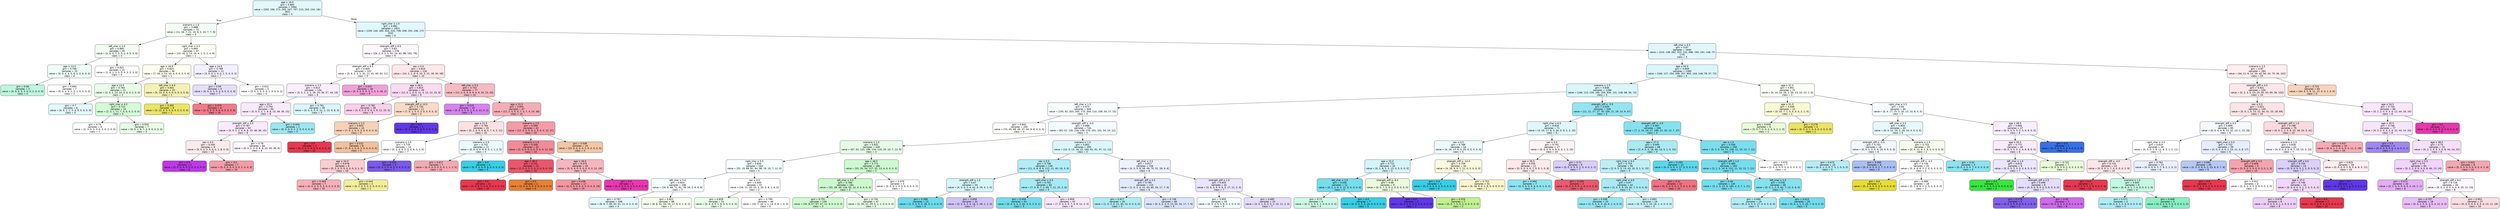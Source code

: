 digraph Tree {
node [shape=box, style="filled, rounded", color="black", fontname="helvetica"] ;
edge [fontname="helvetica"] ;
0 [label=<age &le; 19.5<br/>gini = 0.883<br/>samples = 1994<br/>value = [250, 156, 272, 345, 247, 757, 210, 263, 243, 182<br/>262]<br/>class = 5>, fillcolor="#e2f8fb"] ;
1 [label=<scenario &le; 1.5<br/>gini = 0.888<br/>samples = 72<br/>value = [11, 16, 7, 21, 15, 9, 2, 10, 7, 7, 9]<br/>class = 3>, fillcolor="#f5fef5"] ;
0 -> 1 [labeldistance=2.5, labelangle=45, headlabel="True"] ;
119 [label=<left_char &le; 2.5<br/>gini = 0.865<br/>samples = 25<br/>value = [1, 0, 5, 7, 5, 5, 1, 5, 5, 3, 0]<br/>class = 3>, fillcolor="#f3fdf3"] ;
1 -> 119 ;
129 [label=<age &le; 13.5<br/>gini = 0.758<br/>samples = 10<br/>value = [0, 0, 4, 4, 5, 0, 1, 2, 0, 0, 0]<br/>class = 4>, fillcolor="#eefdf7"] ;
119 -> 129 ;
167 [label=<gini = 0.48<br/>samples = 3<br/>value = [0, 0, 0, 0, 3, 0, 0, 2, 0, 0, 0]<br/>class = 4>, fillcolor="#bdf6de"] ;
129 -> 167 ;
168 [label=<gini = 0.694<br/>samples = 7<br/>value = [0, 0, 4, 4, 2, 0, 1, 0, 0, 0, 0]<br/>class = 2>, fillcolor="#ffffff"] ;
129 -> 168 ;
130 [label=<gini = 0.821<br/>samples = 15<br/>value = [1, 0, 1, 3, 0, 5, 0, 3, 5, 3, 0]<br/>class = 5>, fillcolor="#ffffff"] ;
119 -> 130 ;
120 [label=<right_char &le; 5.5<br/>gini = 0.865<br/>samples = 47<br/>value = [10, 16, 2, 14, 10, 4, 1, 5, 2, 4, 9]<br/>class = 1>, fillcolor="#fefef9"] ;
1 -> 120 ;
121 [label=<age &le; 18.5<br/>gini = 0.824<br/>samples = 36<br/>value = [7, 16, 2, 13, 10, 4, 0, 0, 2, 0, 6]<br/>class = 1>, fillcolor="#fdfdf2"] ;
120 -> 121 ;
123 [label=<age &le; 13.5<br/>gini = 0.764<br/>samples = 21<br/>value = [2, 3, 2, 13, 10, 4, 0, 0, 2, 0, 0]<br/>class = 3>, fillcolor="#e8fce9"] ;
121 -> 123 ;
185 [label=<gini = 0.7<br/>samples = 6<br/>value = [0, 0, 1, 2, 3, 4, 0, 0, 0, 0, 0]<br/>class = 5>, fillcolor="#e3f8fb"] ;
123 -> 185 ;
186 [label=<right_char &le; 4.0<br/>gini = 0.722<br/>samples = 15<br/>value = [2, 3, 1, 11, 7, 0, 0, 0, 2, 0, 0]<br/>class = 3>, fillcolor="#d5fad7"] ;
123 -> 186 ;
187 [label=<gini = 0.74<br/>samples = 8<br/>value = [2, 3, 0, 3, 0, 0, 0, 0, 2, 0, 0]<br/>class = 1>, fillcolor="#ffffff"] ;
186 -> 187 ;
188 [label=<gini = 0.555<br/>samples = 7<br/>value = [0, 0, 1, 8, 7, 0, 0, 0, 0, 0, 0]<br/>class = 3>, fillcolor="#e9fcea"] ;
186 -> 188 ;
124 [label=<left_char &le; 6.5<br/>gini = 0.601<br/>samples = 15<br/>value = [5, 13, 0, 0, 0, 0, 0, 0, 0, 0, 6]<br/>class = 1>, fillcolor="#f5f1b2"] ;
121 -> 124 ;
125 [label=<gini = 0.305<br/>samples = 9<br/>value = [3, 13, 0, 0, 0, 0, 0, 0, 0, 0, 0]<br/>class = 1>, fillcolor="#ebe467"] ;
124 -> 125 ;
126 [label=<gini = 0.375<br/>samples = 6<br/>value = [2, 0, 0, 0, 0, 0, 0, 0, 0, 0, 6]<br/>class = 10>, fillcolor="#ee7b8a"] ;
124 -> 126 ;
122 [label=<age &le; 14.5<br/>gini = 0.789<br/>samples = 11<br/>value = [3, 0, 0, 1, 0, 0, 1, 5, 0, 4, 3]<br/>class = 7>, fillcolor="#f3f0fd"] ;
120 -> 122 ;
127 [label=<gini = 0.58<br/>samples = 6<br/>value = [0, 0, 0, 1, 0, 0, 0, 5, 0, 4, 0]<br/>class = 7>, fillcolor="#e5defb"] ;
122 -> 127 ;
128 [label=<gini = 0.612<br/>samples = 5<br/>value = [3, 0, 0, 0, 0, 0, 1, 0, 0, 0, 3]<br/>class = 0>, fillcolor="#ffffff"] ;
122 -> 128 ;
2 [label=<right_char &le; 2.0<br/>gini = 0.881<br/>samples = 1922<br/>value = [239, 140, 265, 324, 232, 748, 208, 253, 236, 175<br/>253]<br/>class = 5>, fillcolor="#e0f7fb"] ;
0 -> 2 [labeldistance=2.5, labelangle=-45, headlabel="False"] ;
3 [label=<strength_diff &le; 8.5<br/>gini = 0.83<br/>samples = 278<br/>value = [29, 2, 3, 2, 1, 52, 14, 62, 88, 102, 79]<br/>class = 9>, fillcolor="#fef7fc"] ;
2 -> 3 ;
11 [label=<strength_diff &le; 6.5<br/>gini = 0.809<br/>samples = 152<br/>value = [5, 0, 2, 2, 1, 32, 11, 41, 60, 62, 21]<br/>class = 9>, fillcolor="#fffdfe"] ;
3 -> 11 ;
55 [label=<scenario &le; 2.5<br/>gini = 0.814<br/>samples = 134<br/>value = [5, 0, 2, 2, 1, 29, 10, 36, 57, 44, 19]<br/>class = 8>, fillcolor="#faeffd"] ;
11 -> 55 ;
57 [label=<age &le; 55.5<br/>gini = 0.794<br/>samples = 95<br/>value = [5, 0, 2, 2, 1, 8, 8, 23, 48, 36, 15]<br/>class = 8>, fillcolor="#f8eafc"] ;
55 -> 57 ;
161 [label=<strength_diff &le; 2.5<br/>gini = 0.787<br/>samples = 93<br/>value = [5, 0, 2, 2, 0, 6, 8, 23, 48, 36, 15]<br/>class = 8>, fillcolor="#f8e9fc"] ;
57 -> 161 ;
163 [label=<sex &le; 0.5<br/>gini = 0.549<br/>samples = 9<br/>value = [0, 0, 0, 0, 0, 0, 0, 1, 8, 0, 9]<br/>class = 10>, fillcolor="#fcebed"] ;
161 -> 163 ;
165 [label=<gini = 0.0<br/>samples = 2<br/>value = [0, 0, 0, 0, 0, 0, 0, 0, 4, 0, 0]<br/>class = 8>, fillcolor="#bd39e5"] ;
163 -> 165 ;
166 [label=<gini = 0.5<br/>samples = 7<br/>value = [0, 0, 0, 0, 0, 0, 0, 1, 4, 0, 9]<br/>class = 10>, fillcolor="#f29ca7"] ;
163 -> 166 ;
164 [label=<gini = 0.78<br/>samples = 84<br/>value = [5, 0, 2, 2, 0, 6, 8, 22, 40, 36, 6]<br/>class = 8>, fillcolor="#fcf6fe"] ;
161 -> 164 ;
162 [label=<gini = 0.444<br/>samples = 2<br/>value = [0, 0, 0, 0, 1, 2, 0, 0, 0, 0, 0]<br/>class = 5>, fillcolor="#9ce6f2"] ;
57 -> 162 ;
58 [label=<gini = 0.761<br/>samples = 39<br/>value = [0, 0, 0, 0, 0, 21, 2, 13, 9, 8, 4]<br/>class = 5>, fillcolor="#dbf6fa"] ;
55 -> 58 ;
56 [label=<gini = 0.637<br/>samples = 18<br/>value = [0, 0, 0, 0, 0, 3, 1, 5, 3, 18, 2]<br/>class = 9>, fillcolor="#f2a0d8"] ;
11 -> 56 ;
12 [label=<sex &le; 0.5<br/>gini = 0.815<br/>samples = 126<br/>value = [24, 2, 1, 0, 0, 20, 3, 21, 28, 40, 58]<br/>class = 10>, fillcolor="#fce8eb"] ;
3 -> 12 ;
13 [label=<age &le; 48.5<br/>gini = 0.823<br/>samples = 49<br/>value = [12, 0, 1, 0, 0, 11, 3, 12, 12, 25, 8]<br/>class = 9>, fillcolor="#fadbf0"] ;
12 -> 13 ;
59 [label=<gini = 0.783<br/>samples = 38<br/>value = [5, 0, 0, 0, 0, 8, 3, 9, 12, 25, 5]<br/>class = 9>, fillcolor="#f9d0ec"] ;
13 -> 59 ;
60 [label=<strength_diff &le; 10.5<br/>gini = 0.734<br/>samples = 11<br/>value = [7, 0, 1, 0, 0, 3, 0, 3, 0, 0, 3]<br/>class = 0>, fillcolor="#f8dbc6"] ;
13 -> 60 ;
85 [label=<scenario &le; 2.5<br/>gini = 0.653<br/>samples = 10<br/>value = [7, 0, 1, 0, 0, 3, 0, 0, 0, 0, 3]<br/>class = 0>, fillcolor="#f6d1b7"] ;
60 -> 85 ;
87 [label=<gini = 0.0<br/>samples = 2<br/>value = [0, 0, 0, 0, 0, 0, 0, 0, 0, 0, 3]<br/>class = 10>, fillcolor="#e53950"] ;
85 -> 87 ;
88 [label=<gini = 0.512<br/>samples = 8<br/>value = [7, 0, 1, 0, 0, 3, 0, 0, 0, 0, 0]<br/>class = 0>, fillcolor="#f2c09c"] ;
85 -> 88 ;
86 [label=<gini = 0.0<br/>samples = 1<br/>value = [0, 0, 0, 0, 0, 0, 0, 3, 0, 0, 0]<br/>class = 7>, fillcolor="#6139e5"] ;
60 -> 86 ;
14 [label=<left_char &le; 5.5<br/>gini = 0.742<br/>samples = 77<br/>value = [12, 2, 0, 0, 0, 9, 0, 9, 16, 15, 50]<br/>class = 10>, fillcolor="#f6bac2"] ;
12 -> 14 ;
15 [label=<gini = 0.519<br/>samples = 10<br/>value = [0, 0, 0, 0, 0, 2, 0, 2, 12, 0, 2]<br/>class = 8>, fillcolor="#d683ef"] ;
14 -> 15 ;
16 [label=<age &le; 22.5<br/>gini = 0.691<br/>samples = 67<br/>value = [12, 2, 0, 0, 0, 7, 0, 7, 4, 15, 48]<br/>class = 10>, fillcolor="#f4adb7"] ;
14 -> 16 ;
51 [label=<age &le; 21.5<br/>gini = 0.784<br/>samples = 25<br/>value = [0, 2, 0, 0, 0, 6, 0, 7, 4, 3, 11]<br/>class = 10>, fillcolor="#fbe1e4"] ;
16 -> 51 ;
153 [label=<scenario &le; 2.5<br/>gini = 0.735<br/>samples = 14<br/>value = [0, 2, 0, 0, 0, 0, 0, 6, 3, 1, 6]<br/>class = 7>, fillcolor="#ffffff"] ;
51 -> 153 ;
157 [label=<age &le; 20.5<br/>gini = 0.678<br/>samples = 9<br/>value = [0, 2, 0, 0, 0, 0, 0, 0, 3, 1, 5]<br/>class = 10>, fillcolor="#f8ced3"] ;
153 -> 157 ;
159 [label=<gini = 0.469<br/>samples = 7<br/>value = [0, 0, 0, 0, 0, 0, 0, 0, 3, 0, 5]<br/>class = 10>, fillcolor="#f5b0b9"] ;
157 -> 159 ;
160 [label=<gini = 0.444<br/>samples = 2<br/>value = [0, 2, 0, 0, 0, 0, 0, 0, 0, 1, 0]<br/>class = 1>, fillcolor="#f2ee9c"] ;
157 -> 160 ;
158 [label=<gini = 0.245<br/>samples = 5<br/>value = [0, 0, 0, 0, 0, 0, 0, 6, 0, 0, 1]<br/>class = 7>, fillcolor="#7b5ae9"] ;
153 -> 158 ;
154 [label=<scenario &le; 2.5<br/>gini = 0.702<br/>samples = 11<br/>value = [0, 0, 0, 0, 0, 6, 0, 1, 1, 2, 5]<br/>class = 5>, fillcolor="#ebfafc"] ;
51 -> 154 ;
155 [label=<gini = 0.617<br/>samples = 7<br/>value = [0, 0, 0, 0, 0, 0, 0, 1, 1, 2, 5]<br/>class = 10>, fillcolor="#f4aab4"] ;
154 -> 155 ;
156 [label=<gini = 0.0<br/>samples = 4<br/>value = [0, 0, 0, 0, 0, 6, 0, 0, 0, 0, 0]<br/>class = 5>, fillcolor="#39cee5"] ;
154 -> 156 ;
52 [label=<scenario &le; 2.5<br/>gini = 0.569<br/>samples = 42<br/>value = [12, 0, 0, 0, 0, 1, 0, 0, 0, 12, 37]<br/>class = 10>, fillcolor="#f29ca7"] ;
16 -> 52 ;
53 [label=<scenario &le; 1.5<br/>gini = 0.446<br/>samples = 32<br/>value = [2, 0, 0, 0, 0, 0, 0, 0, 0, 12, 32]<br/>class = 10>, fillcolor="#f08b98"] ;
52 -> 53 ;
137 [label=<age &le; 26.0<br/>gini = 0.231<br/>samples = 13<br/>value = [2, 0, 0, 0, 0, 0, 0, 0, 0, 0, 13]<br/>class = 10>, fillcolor="#e9576b"] ;
53 -> 137 ;
139 [label=<gini = 0.0<br/>samples = 11<br/>value = [0, 0, 0, 0, 0, 0, 0, 0, 0, 0, 13]<br/>class = 10>, fillcolor="#e53950"] ;
137 -> 139 ;
140 [label=<gini = 0.0<br/>samples = 2<br/>value = [2, 0, 0, 0, 0, 0, 0, 0, 0, 0, 0]<br/>class = 0>, fillcolor="#e58139"] ;
137 -> 140 ;
138 [label=<age &le; 38.0<br/>gini = 0.475<br/>samples = 19<br/>value = [0, 0, 0, 0, 0, 0, 0, 0, 0, 12, 19]<br/>class = 10>, fillcolor="#f5b6bf"] ;
53 -> 138 ;
141 [label=<gini = 0.436<br/>samples = 17<br/>value = [0, 0, 0, 0, 0, 0, 0, 0, 0, 9, 19]<br/>class = 10>, fillcolor="#f197a3"] ;
138 -> 141 ;
142 [label=<gini = 0.0<br/>samples = 2<br/>value = [0, 0, 0, 0, 0, 0, 0, 0, 0, 3, 0]<br/>class = 9>, fillcolor="#e539ae"] ;
138 -> 142 ;
54 [label=<gini = 0.508<br/>samples = 10<br/>value = [10, 0, 0, 0, 0, 1, 0, 0, 0, 0, 5]<br/>class = 0>, fillcolor="#f3c6a5"] ;
52 -> 54 ;
4 [label=<left_char &le; 6.5<br/>gini = 0.87<br/>samples = 1644<br/>value = [210, 138, 262, 322, 231, 696, 194, 191, 148, 73<br/>174]<br/>class = 5>, fillcolor="#dff7fb"] ;
2 -> 4 ;
5 [label=<age &le; 50.5<br/>gini = 0.849<br/>samples = 1360<br/>value = [166, 127, 254, 308, 207, 654, 144, 148, 78, 37, 72]<br/>class = 5>, fillcolor="#dbf6fa"] ;
4 -> 5 ;
17 [label=<scenario &le; 2.5<br/>gini = 0.846<br/>samples = 1288<br/>value = [166, 113, 230, 292, 205, 634, 131, 138, 68, 36, 72]<br/>class = 5>, fillcolor="#d9f6fa"] ;
5 -> 17 ;
19 [label=<left_char &le; 1.5<br/>gini = 0.872<br/>samples = 949<br/>value = [155, 92, 203, 265, 175, 304, 110, 109, 54, 27, 25]<br/>class = 5>, fillcolor="#f9fdfe"] ;
17 -> 19 ;
21 [label=<gini = 0.842<br/>samples = 205<br/>value = [73, 40, 68, 49, 37, 34, 9, 8, 0, 3, 4]<br/>class = 0>, fillcolor="#fefdfb"] ;
19 -> 21 ;
22 [label=<strength_diff &le; -0.5<br/>gini = 0.866<br/>samples = 744<br/>value = [82, 52, 135, 216, 138, 270, 101, 101, 54, 24, 21]<br/>class = 5>, fillcolor="#f4fcfe"] ;
19 -> 22 ;
23 [label=<scenario &le; 1.5<br/>gini = 0.832<br/>samples = 449<br/>value = [67, 52, 122, 198, 116, 110, 20, 10, 7, 12, 9]<br/>class = 3>, fillcolor="#e6fce7"] ;
22 -> 23 ;
27 [label=<right_char &le; 5.5<br/>gini = 0.844<br/>samples = 263<br/>value = [35, 19, 68, 81, 64, 98, 16, 10, 7, 12, 6]<br/>class = 5>, fillcolor="#f5fdfe"] ;
23 -> 27 ;
31 [label=<left_char &le; 5.0<br/>gini = 0.824<br/>samples = 196<br/>value = [16, 8, 48, 71, 61, 78, 16, 2, 6, 6, 6]<br/>class = 5>, fillcolor="#f9fefe"] ;
27 -> 31 ;
33 [label=<gini = 0.767<br/>samples = 108<br/>value = [8, 0, 7, 38, 42, 61, 11, 0, 5, 0, 4]<br/>class = 5>, fillcolor="#e3f8fb"] ;
31 -> 33 ;
34 [label=<gini = 0.821<br/>samples = 88<br/>value = [8, 8, 41, 33, 19, 17, 5, 2, 1, 6, 2]<br/>class = 2>, fillcolor="#f7fdf0"] ;
31 -> 34 ;
32 [label=<sex &le; 0.5<br/>gini = 0.845<br/>samples = 67<br/>value = [19, 11, 20, 10, 3, 20, 0, 8, 1, 6, 0]<br/>class = 2>, fillcolor="#ffffff"] ;
27 -> 32 ;
83 [label=<gini = 0.829<br/>samples = 21<br/>value = [3, 4, 4, 9, 2, 6, 0, 0, 0, 6, 0]<br/>class = 3>, fillcolor="#eafceb"] ;
32 -> 83 ;
84 [label=<gini = 0.799<br/>samples = 46<br/>value = [16, 7, 16, 1, 1, 14, 0, 8, 1, 0, 0]<br/>class = 0>, fillcolor="#ffffff"] ;
32 -> 84 ;
28 [label=<age &le; 49.0<br/>gini = 0.771<br/>samples = 186<br/>value = [32, 33, 54, 117, 52, 12, 4, 0, 0, 0, 3]<br/>class = 3>, fillcolor="#cef9d0"] ;
23 -> 28 ;
69 [label=<left_char &le; 5.0<br/>gini = 0.766<br/>samples = 181<br/>value = [32, 28, 49, 116, 52, 12, 4, 0, 0, 0, 3]<br/>class = 3>, fillcolor="#cbf8cd"] ;
28 -> 69 ;
71 [label=<gini = 0.751<br/>samples = 134<br/>value = [30, 8, 27, 87, 47, 11, 3, 0, 0, 0, 3]<br/>class = 3>, fillcolor="#d0f9d2"] ;
69 -> 71 ;
72 [label=<gini = 0.726<br/>samples = 47<br/>value = [2, 20, 22, 29, 5, 1, 1, 0, 0, 0, 0]<br/>class = 3>, fillcolor="#e7fce8"] ;
69 -> 72 ;
70 [label=<gini = 0.579<br/>samples = 5<br/>value = [0, 5, 5, 1, 0, 0, 0, 0, 0, 0, 0]<br/>class = 1>, fillcolor="#ffffff"] ;
28 -> 70 ;
24 [label=<scenario &le; 1.5<br/>gini = 0.801<br/>samples = 295<br/>value = [15, 0, 13, 18, 22, 160, 81, 91, 47, 12, 12]<br/>class = 5>, fillcolor="#dbf6fa"] ;
22 -> 24 ;
25 [label=<sex &le; 0.5<br/>gini = 0.706<br/>samples = 139<br/>value = [11, 0, 8, 9, 6, 111, 11, 40, 19, 3, 6]<br/>class = 5>, fillcolor="#b3ecf5"] ;
24 -> 25 ;
63 [label=<strength_diff &le; 1.5<br/>gini = 0.67<br/>samples = 55<br/>value = [4, 0, 0, 2, 4, 42, 4, 29, 4, 1, 0]<br/>class = 5>, fillcolor="#d5f5f9"] ;
25 -> 63 ;
67 [label=<gini = 0.398<br/>samples = 23<br/>value = [1, 0, 0, 0, 0, 26, 3, 1, 3, 0, 0]<br/>class = 5>, fillcolor="#6cdbec"] ;
63 -> 67 ;
68 [label=<gini = 0.658<br/>samples = 32<br/>value = [3, 0, 0, 2, 4, 16, 1, 28, 1, 1, 0]<br/>class = 7>, fillcolor="#d0c4f7"] ;
63 -> 68 ;
64 [label=<right_char &le; 5.5<br/>gini = 0.701<br/>samples = 84<br/>value = [7, 0, 8, 7, 2, 69, 7, 11, 15, 2, 6]<br/>class = 5>, fillcolor="#a5e9f3"] ;
25 -> 64 ;
65 [label=<gini = 0.456<br/>samples = 51<br/>value = [0, 0, 5, 4, 2, 62, 3, 5, 3, 0, 1]<br/>class = 5>, fillcolor="#72dcec"] ;
64 -> 65 ;
66 [label=<gini = 0.858<br/>samples = 33<br/>value = [7, 0, 3, 3, 0, 7, 4, 6, 12, 2, 5]<br/>class = 8>, fillcolor="#f7e7fc"] ;
64 -> 66 ;
26 [label=<left_char &le; 3.5<br/>gini = 0.817<br/>samples = 156<br/>value = [4, 0, 5, 9, 16, 49, 70, 51, 28, 9, 6]<br/>class = 6>, fillcolor="#ecf1fc"] ;
24 -> 26 ;
43 [label=<strength_diff &le; 0.5<br/>gini = 0.785<br/>samples = 115<br/>value = [1, 0, 2, 4, 11, 43, 65, 34, 17, 7, 6]<br/>class = 6>, fillcolor="#e1e9fb"] ;
26 -> 43 ;
45 [label=<gini = 0.627<br/>samples = 35<br/>value = [1, 0, 2, 0, 11, 30, 12, 0, 0, 0, 0]<br/>class = 5>, fillcolor="#aeebf4"] ;
43 -> 45 ;
46 [label=<gini = 0.748<br/>samples = 80<br/>value = [0, 0, 0, 4, 0, 13, 53, 34, 17, 7, 6]<br/>class = 6>, fillcolor="#d9e4fa"] ;
43 -> 46 ;
44 [label=<strength_diff &le; 1.5<br/>gini = 0.833<br/>samples = 41<br/>value = [3, 0, 3, 5, 5, 6, 5, 17, 11, 2, 0]<br/>class = 7>, fillcolor="#eae5fc"] ;
26 -> 44 ;
47 [label=<gini = 0.805<br/>samples = 18<br/>value = [0, 0, 2, 5, 5, 6, 3, 2, 0, 0, 0]<br/>class = 5>, fillcolor="#f4fcfe"] ;
44 -> 47 ;
48 [label=<gini = 0.685<br/>samples = 23<br/>value = [3, 0, 1, 0, 0, 0, 2, 15, 11, 2, 0]<br/>class = 7>, fillcolor="#e4ddfa"] ;
44 -> 48 ;
20 [label=<strength_diff &le; -5.5<br/>gini = 0.639<br/>samples = 339<br/>value = [11, 21, 27, 27, 30, 330, 21, 29, 14, 9, 47]<br/>class = 5>, fillcolor="#93e4f1"] ;
17 -> 20 ;
29 [label=<right_char &le; 6.5<br/>gini = 0.818<br/>samples = 71<br/>value = [4, 19, 17, 8, 3, 34, 0, 9, 1, 2, 10]<br/>class = 5>, fillcolor="#ddf7fb"] ;
20 -> 29 ;
35 [label=<sex &le; 0.5<br/>gini = 0.788<br/>samples = 54<br/>value = [4, 19, 17, 8, 3, 25, 0, 5, 0, 0, 0]<br/>class = 5>, fillcolor="#ecfafc"] ;
29 -> 35 ;
77 [label=<age &le; 25.0<br/>gini = 0.722<br/>samples = 20<br/>value = [0, 1, 8, 2, 2, 13, 0, 5, 0, 0, 0]<br/>class = 5>, fillcolor="#d4f4f9"] ;
35 -> 77 ;
79 [label=<left_char &le; 2.5<br/>gini = 0.436<br/>samples = 11<br/>value = [0, 1, 1, 0, 2, 11, 0, 0, 0, 0, 0]<br/>class = 5>, fillcolor="#76dded"] ;
77 -> 79 ;
115 [label=<gini = 0.72<br/>samples = 4<br/>value = [0, 1, 1, 0, 2, 1, 0, 0, 0, 0, 0]<br/>class = 4>, fillcolor="#cef8e6"] ;
79 -> 115 ;
116 [label=<gini = 0.0<br/>samples = 7<br/>value = [0, 0, 0, 0, 0, 10, 0, 0, 0, 0, 0]<br/>class = 5>, fillcolor="#39cee5"] ;
79 -> 116 ;
80 [label=<strength_diff &le; -8.5<br/>gini = 0.68<br/>samples = 9<br/>value = [0, 0, 7, 2, 0, 2, 0, 5, 0, 0, 0]<br/>class = 2>, fillcolor="#ebfadb"] ;
77 -> 80 ;
81 [label=<gini = 0.0<br/>samples = 2<br/>value = [0, 0, 0, 0, 0, 0, 0, 5, 0, 0, 0]<br/>class = 7>, fillcolor="#6139e5"] ;
80 -> 81 ;
82 [label=<gini = 0.529<br/>samples = 7<br/>value = [0, 0, 7, 2, 0, 2, 0, 0, 0, 0, 0]<br/>class = 2>, fillcolor="#c1f191"] ;
80 -> 82 ;
78 [label=<strength_diff &le; -13.0<br/>gini = 0.759<br/>samples = 34<br/>value = [4, 18, 9, 6, 1, 12, 0, 0, 0, 0, 0]<br/>class = 1>, fillcolor="#fbf9e0"] ;
35 -> 78 ;
91 [label=<gini = 0.0<br/>samples = 3<br/>value = [0, 0, 0, 0, 0, 4, 0, 0, 0, 0, 0]<br/>class = 5>, fillcolor="#39cee5"] ;
78 -> 91 ;
92 [label=<gini = 0.753<br/>samples = 31<br/>value = [4, 18, 9, 6, 1, 8, 0, 0, 0, 0, 0]<br/>class = 1>, fillcolor="#f9f6cf"] ;
78 -> 92 ;
36 [label=<sex &le; 0.5<br/>gini = 0.701<br/>samples = 17<br/>value = [0, 0, 0, 0, 0, 9, 0, 4, 1, 2, 10]<br/>class = 10>, fillcolor="#fdf3f5"] ;
29 -> 36 ;
147 [label=<age &le; 39.5<br/>gini = 0.555<br/>samples = 11<br/>value = [0, 0, 0, 0, 0, 7, 0, 0, 1, 0, 8]<br/>class = 10>, fillcolor="#fce9ec"] ;
36 -> 147 ;
149 [label=<gini = 0.494<br/>samples = 7<br/>value = [0, 0, 0, 0, 0, 6, 0, 0, 1, 0, 2]<br/>class = 5>, fillcolor="#8ee3f0"] ;
147 -> 149 ;
150 [label=<gini = 0.245<br/>samples = 4<br/>value = [0, 0, 0, 0, 0, 1, 0, 0, 0, 0, 6]<br/>class = 10>, fillcolor="#e95a6d"] ;
147 -> 150 ;
148 [label=<gini = 0.72<br/>samples = 6<br/>value = [0, 0, 0, 0, 0, 2, 0, 4, 0, 2, 2]<br/>class = 7>, fillcolor="#d8cef8"] ;
36 -> 148 ;
30 [label=<strength_diff &le; -2.5<br/>gini = 0.567<br/>samples = 268<br/>value = [7, 2, 10, 19, 27, 296, 21, 20, 13, 7, 37]<br/>class = 5>, fillcolor="#85e1ef"] ;
20 -> 30 ;
49 [label=<age &le; 27.5<br/>gini = 0.699<br/>samples = 68<br/>value = [2, 0, 5, 5, 16, 60, 10, 5, 1, 0, 15]<br/>class = 5>, fillcolor="#aaeaf4"] ;
30 -> 49 ;
73 [label=<right_char &le; 6.5<br/>gini = 0.753<br/>samples = 56<br/>value = [2, 0, 5, 5, 13, 43, 10, 5, 1, 0, 15]<br/>class = 5>, fillcolor="#bdeff6"] ;
49 -> 73 ;
75 [label=<right_char &le; 4.0<br/>gini = 0.67<br/>samples = 42<br/>value = [2, 0, 5, 5, 13, 42, 7, 5, 0, 0, 0]<br/>class = 5>, fillcolor="#a8e9f4"] ;
73 -> 75 ;
177 [label=<gini = 0.599<br/>samples = 23<br/>value = [2, 0, 0, 4, 3, 24, 6, 1, 0, 0, 0]<br/>class = 5>, fillcolor="#96e5f1"] ;
75 -> 177 ;
178 [label=<gini = 0.693<br/>samples = 19<br/>value = [0, 0, 5, 1, 10, 18, 1, 4, 0, 0, 0]<br/>class = 5>, fillcolor="#c8f1f8"] ;
75 -> 178 ;
76 [label=<gini = 0.41<br/>samples = 14<br/>value = [0, 0, 0, 0, 0, 1, 3, 0, 1, 0, 15]<br/>class = 10>, fillcolor="#ed7383"] ;
73 -> 76 ;
74 [label=<gini = 0.255<br/>samples = 12<br/>value = [0, 0, 0, 0, 3, 17, 0, 0, 0, 0, 0]<br/>class = 5>, fillcolor="#5cd7ea"] ;
49 -> 74 ;
50 [label=<sex &le; 1.5<br/>gini = 0.506<br/>samples = 200<br/>value = [5, 2, 5, 14, 11, 236, 11, 15, 12, 7, 22]<br/>class = 5>, fillcolor="#7adeee"] ;
30 -> 50 ;
89 [label=<strength_diff &le; 1.5<br/>gini = 0.489<br/>samples = 193<br/>value = [3, 2, 5, 14, 6, 231, 11, 15, 12, 7, 21]<br/>class = 5>, fillcolor="#77dded"] ;
50 -> 89 ;
133 [label=<gini = 0.46<br/>samples = 145<br/>value = [3, 2, 4, 13, 6, 169, 4, 3, 7, 1, 21]<br/>class = 5>, fillcolor="#75dded"] ;
89 -> 133 ;
134 [label=<left_char &le; 2.5<br/>gini = 0.536<br/>samples = 48<br/>value = [0, 0, 1, 1, 0, 62, 7, 12, 5, 6, 0]<br/>class = 5>, fillcolor="#86e1ef"] ;
89 -> 134 ;
135 [label=<gini = 0.666<br/>samples = 19<br/>value = [0, 0, 0, 0, 0, 17, 0, 6, 5, 6, 0]<br/>class = 5>, fillcolor="#b1ecf5"] ;
134 -> 135 ;
136 [label=<gini = 0.413<br/>samples = 29<br/>value = [0, 0, 1, 1, 0, 45, 7, 6, 0, 0, 0]<br/>class = 5>, fillcolor="#71dcec"] ;
134 -> 136 ;
90 [label=<gini = 0.675<br/>samples = 7<br/>value = [2, 0, 0, 0, 5, 5, 0, 0, 0, 0, 1]<br/>class = 4>, fillcolor="#ffffff"] ;
50 -> 90 ;
18 [label=<age &le; 52.5<br/>gini = 0.851<br/>samples = 72<br/>value = [0, 14, 24, 16, 2, 20, 13, 10, 10, 1, 0]<br/>class = 2>, fillcolor="#fafef6"] ;
5 -> 18 ;
39 [label=<age &le; 51.5<br/>gini = 0.649<br/>samples = 12<br/>value = [0, 10, 7, 1, 0, 0, 0, 0, 2, 1, 0]<br/>class = 1>, fillcolor="#f9f8d5"] ;
18 -> 39 ;
143 [label=<gini = 0.649<br/>samples = 8<br/>value = [0, 5, 7, 0, 0, 0, 0, 0, 2, 1, 0]<br/>class = 2>, fillcolor="#e9fad7"] ;
39 -> 143 ;
144 [label=<gini = 0.278<br/>samples = 4<br/>value = [0, 5, 0, 1, 0, 0, 0, 0, 0, 0, 0]<br/>class = 1>, fillcolor="#eae361"] ;
39 -> 144 ;
40 [label=<right_char &le; 5.5<br/>gini = 0.84<br/>samples = 60<br/>value = [0, 4, 17, 15, 2, 20, 13, 10, 8, 0, 0]<br/>class = 5>, fillcolor="#f7fdfe"] ;
18 -> 40 ;
105 [label=<left_char &le; 3.5<br/>gini = 0.804<br/>samples = 43<br/>value = [0, 4, 12, 10, 2, 18, 10, 4, 0, 0, 0]<br/>class = 5>, fillcolor="#e6f9fc"] ;
40 -> 105 ;
107 [label=<strength_diff &le; -0.5<br/>gini = 0.701<br/>samples = 18<br/>value = [0, 0, 1, 2, 0, 9, 10, 4, 0, 0, 0]<br/>class = 6>, fillcolor="#f3f7fd"] ;
105 -> 107 ;
169 [label=<gini = 0.673<br/>samples = 10<br/>value = [0, 0, 1, 2, 0, 7, 3, 1, 0, 0, 0]<br/>class = 5>, fillcolor="#b7edf6"] ;
107 -> 169 ;
170 [label=<gini = 0.569<br/>samples = 8<br/>value = [0, 0, 0, 0, 0, 2, 7, 3, 0, 0, 0]<br/>class = 6>, fillcolor="#a7bff3"] ;
107 -> 170 ;
108 [label=<scenario &le; 2.5<br/>gini = 0.753<br/>samples = 25<br/>value = [0, 4, 11, 8, 2, 9, 0, 0, 0, 0, 0]<br/>class = 2>, fillcolor="#f6fdef"] ;
105 -> 108 ;
109 [label=<strength_diff &le; -4.5<br/>gini = 0.736<br/>samples = 20<br/>value = [0, 4, 8, 8, 2, 2, 0, 0, 0, 0, 0]<br/>class = 2>, fillcolor="#ffffff"] ;
108 -> 109 ;
113 [label=<gini = 0.0<br/>samples = 2<br/>value = [0, 3, 0, 0, 0, 0, 0, 0, 0, 0, 0]<br/>class = 1>, fillcolor="#e5dc39"] ;
109 -> 113 ;
114 [label=<gini = 0.689<br/>samples = 18<br/>value = [0, 1, 8, 8, 2, 2, 0, 0, 0, 0, 0]<br/>class = 2>, fillcolor="#ffffff"] ;
109 -> 114 ;
110 [label=<gini = 0.42<br/>samples = 5<br/>value = [0, 0, 3, 0, 0, 7, 0, 0, 0, 0, 0]<br/>class = 5>, fillcolor="#8ee3f0"] ;
108 -> 110 ;
106 [label=<age &le; 68.5<br/>gini = 0.806<br/>samples = 17<br/>value = [0, 0, 5, 5, 0, 2, 3, 6, 8, 0, 0]<br/>class = 8>, fillcolor="#f9eefd"] ;
40 -> 106 ;
111 [label=<age &le; 56.5<br/>gini = 0.772<br/>samples = 16<br/>value = [0, 0, 5, 5, 0, 2, 0, 6, 8, 0, 0]<br/>class = 8>, fillcolor="#f8ebfc"] ;
106 -> 111 ;
117 [label=<left_char &le; 1.5<br/>gini = 0.615<br/>samples = 9<br/>value = [0, 0, 0, 2, 0, 0, 0, 6, 5, 0, 0]<br/>class = 7>, fillcolor="#ebe6fc"] ;
111 -> 117 ;
131 [label=<gini = 0.0<br/>samples = 1<br/>value = [0, 0, 0, 2, 0, 0, 0, 0, 0, 0, 0]<br/>class = 3>, fillcolor="#39e541"] ;
117 -> 131 ;
132 [label=<strength_diff &le; 2.5<br/>gini = 0.496<br/>samples = 8<br/>value = [0, 0, 0, 0, 0, 0, 0, 6, 5, 0, 0]<br/>class = 7>, fillcolor="#e5defb"] ;
117 -> 132 ;
145 [label=<gini = 0.278<br/>samples = 5<br/>value = [0, 0, 0, 0, 0, 0, 0, 5, 1, 0, 0]<br/>class = 7>, fillcolor="#8161ea"] ;
132 -> 145 ;
146 [label=<gini = 0.32<br/>samples = 3<br/>value = [0, 0, 0, 0, 0, 0, 0, 1, 4, 0, 0]<br/>class = 8>, fillcolor="#ce6aec"] ;
132 -> 146 ;
118 [label=<gini = 0.722<br/>samples = 7<br/>value = [0, 0, 5, 3, 0, 2, 0, 0, 3, 0, 0]<br/>class = 2>, fillcolor="#e9fad7"] ;
111 -> 118 ;
112 [label=<gini = 0.0<br/>samples = 1<br/>value = [0, 0, 0, 0, 0, 0, 3, 0, 0, 0, 0]<br/>class = 6>, fillcolor="#396fe5"] ;
106 -> 112 ;
6 [label=<scenario &le; 2.5<br/>gini = 0.87<br/>samples = 284<br/>value = [44, 11, 8, 14, 24, 42, 50, 43, 70, 36, 102]<br/>class = 10>, fillcolor="#fdeef0"] ;
4 -> 6 ;
7 [label=<strength_diff &le; 4.5<br/>gini = 0.821<br/>samples = 220<br/>value = [0, 2, 3, 5, 13, 25, 50, 43, 69, 36, 102]<br/>class = 10>, fillcolor="#fce8ea"] ;
6 -> 7 ;
9 [label=<sex &le; 0.5<br/>gini = 0.821<br/>samples = 140<br/>value = [0, 0, 1, 5, 13, 22, 44, 31, 25, 18, 69]<br/>class = 10>, fillcolor="#fbe4e7"] ;
7 -> 9 ;
37 [label=<strength_diff &le; 0.5<br/>gini = 0.809<br/>samples = 65<br/>value = [0, 0, 0, 4, 8, 13, 32, 13, 1, 13, 28]<br/>class = 6>, fillcolor="#f6f8fe"] ;
9 -> 37 ;
93 [label=<right_char &le; 4.0<br/>gini = 0.819<br/>samples = 26<br/>value = [0, 0, 0, 1, 8, 11, 9, 2, 1, 5, 11]<br/>class = 5>, fillcolor="#ffffff"] ;
37 -> 93 ;
99 [label=<strength_diff &le; -4.5<br/>gini = 0.715<br/>samples = 13<br/>value = [0, 0, 0, 1, 7, 4, 0, 0, 0, 2, 9]<br/>class = 10>, fillcolor="#fce6e9"] ;
93 -> 99 ;
101 [label=<gini = 0.0<br/>samples = 4<br/>value = [0, 0, 0, 0, 0, 0, 0, 0, 0, 0, 9]<br/>class = 10>, fillcolor="#e53950"] ;
99 -> 101 ;
102 [label=<scenario &le; 1.5<br/>gini = 0.643<br/>samples = 9<br/>value = [0, 0, 0, 1, 7, 4, 0, 0, 0, 2, 0]<br/>class = 4>, fillcolor="#c4f7e2"] ;
99 -> 102 ;
151 [label=<gini = 0.571<br/>samples = 4<br/>value = [0, 0, 0, 1, 2, 4, 0, 0, 0, 0, 0]<br/>class = 5>, fillcolor="#b0ebf5"] ;
102 -> 151 ;
152 [label=<gini = 0.408<br/>samples = 5<br/>value = [0, 0, 0, 0, 5, 0, 0, 0, 0, 2, 0]<br/>class = 4>, fillcolor="#88efc4"] ;
102 -> 152 ;
100 [label=<gini = 0.762<br/>samples = 13<br/>value = [0, 0, 0, 0, 1, 7, 9, 2, 1, 3, 2]<br/>class = 6>, fillcolor="#e9effc"] ;
93 -> 100 ;
94 [label=<right_char &le; 5.5<br/>gini = 0.752<br/>samples = 39<br/>value = [0, 0, 0, 3, 0, 2, 23, 11, 0, 8, 17]<br/>class = 6>, fillcolor="#e6edfc"] ;
37 -> 94 ;
95 [label=<gini = 0.692<br/>samples = 30<br/>value = [0, 0, 0, 0, 0, 2, 23, 8, 0, 7, 8]<br/>class = 6>, fillcolor="#b5c9f5"] ;
94 -> 95 ;
96 [label=<strength_diff &le; 3.5<br/>gini = 0.609<br/>samples = 9<br/>value = [0, 0, 0, 3, 0, 0, 0, 3, 0, 1, 9]<br/>class = 10>, fillcolor="#f3a4ae"] ;
94 -> 96 ;
97 [label=<gini = 0.0<br/>samples = 5<br/>value = [0, 0, 0, 0, 0, 0, 0, 0, 0, 0, 9]<br/>class = 10>, fillcolor="#e53950"] ;
96 -> 97 ;
98 [label=<gini = 0.612<br/>samples = 4<br/>value = [0, 0, 0, 3, 0, 0, 0, 3, 0, 1, 0]<br/>class = 3>, fillcolor="#ffffff"] ;
96 -> 98 ;
38 [label=<strength_diff &le; 1.5<br/>gini = 0.788<br/>samples = 75<br/>value = [0, 0, 1, 1, 5, 9, 12, 18, 24, 5, 41]<br/>class = 10>, fillcolor="#fadadf"] ;
9 -> 38 ;
41 [label=<scenario &le; 1.5<br/>gini = 0.828<br/>samples = 41<br/>value = [0, 0, 0, 0, 5, 9, 7, 15, 13, 3, 13]<br/>class = 7>, fillcolor="#f9f7fe"] ;
38 -> 41 ;
171 [label=<strength_diff &le; 0.5<br/>gini = 0.744<br/>samples = 13<br/>value = [0, 0, 0, 0, 3, 1, 2, 9, 5, 0, 2]<br/>class = 7>, fillcolor="#dad0f9"] ;
41 -> 171 ;
173 [label=<age &le; 37.0<br/>gini = 0.746<br/>samples = 10<br/>value = [0, 0, 0, 0, 3, 1, 2, 0, 5, 0, 2]<br/>class = 8>, fillcolor="#f2d7fa"] ;
171 -> 173 ;
175 [label=<gini = 0.678<br/>samples = 8<br/>value = [0, 0, 0, 0, 3, 1, 2, 0, 5, 0, 0]<br/>class = 8>, fillcolor="#eecef8"] ;
173 -> 175 ;
176 [label=<gini = 0.0<br/>samples = 2<br/>value = [0, 0, 0, 0, 0, 0, 0, 0, 0, 0, 2]<br/>class = 10>, fillcolor="#e53950"] ;
173 -> 176 ;
174 [label=<gini = 0.0<br/>samples = 3<br/>value = [0, 0, 0, 0, 0, 0, 0, 9, 0, 0, 0]<br/>class = 7>, fillcolor="#6139e5"] ;
171 -> 174 ;
172 [label=<gini = 0.825<br/>samples = 28<br/>value = [0, 0, 0, 0, 2, 8, 5, 6, 8, 3, 11]<br/>class = 10>, fillcolor="#fdeef0"] ;
41 -> 172 ;
42 [label=<gini = 0.637<br/>samples = 34<br/>value = [0, 0, 1, 1, 0, 0, 5, 3, 11, 2, 28]<br/>class = 10>, fillcolor="#f4abb5"] ;
38 -> 42 ;
10 [label=<age &le; 54.5<br/>gini = 0.754<br/>samples = 80<br/>value = [0, 2, 2, 0, 0, 3, 6, 12, 44, 18, 33]<br/>class = 8>, fillcolor="#f7e6fc"] ;
7 -> 10 ;
61 [label=<age &le; 20.5<br/>gini = 0.746<br/>samples = 77<br/>value = [0, 2, 2, 0, 0, 3, 6, 12, 44, 14, 33]<br/>class = 8>, fillcolor="#f6e5fc"] ;
10 -> 61 ;
103 [label=<gini = 0.5<br/>samples = 4<br/>value = [0, 0, 0, 0, 0, 0, 1, 4, 0, 0, 1]<br/>class = 7>, fillcolor="#a088ef"] ;
61 -> 103 ;
104 [label=<age &le; 48.5<br/>gini = 0.73<br/>samples = 73<br/>value = [0, 2, 2, 0, 0, 3, 5, 8, 44, 14, 32]<br/>class = 8>, fillcolor="#f5e1fb"] ;
61 -> 104 ;
179 [label=<right_char &le; 5.5<br/>gini = 0.74<br/>samples = 65<br/>value = [0, 2, 2, 0, 0, 3, 5, 8, 40, 13, 24]<br/>class = 8>, fillcolor="#f1d4f9"] ;
104 -> 179 ;
181 [label=<gini = 0.673<br/>samples = 20<br/>value = [0, 2, 0, 0, 0, 0, 5, 4, 15, 2, 1]<br/>class = 8>, fillcolor="#e3acf4"] ;
179 -> 181 ;
182 [label=<strength_diff &le; 6.5<br/>gini = 0.718<br/>samples = 45<br/>value = [0, 0, 2, 0, 0, 3, 0, 4, 25, 11, 23]<br/>class = 8>, fillcolor="#fcf6fe"] ;
179 -> 182 ;
183 [label=<gini = 0.707<br/>samples = 18<br/>value = [0, 0, 2, 0, 0, 3, 0, 4, 12, 0, 5]<br/>class = 8>, fillcolor="#e9bdf6"] ;
182 -> 183 ;
184 [label=<gini = 0.652<br/>samples = 27<br/>value = [0, 0, 0, 0, 0, 0, 0, 0, 13, 11, 18]<br/>class = 10>, fillcolor="#fbdde1"] ;
182 -> 184 ;
180 [label=<gini = 0.521<br/>samples = 8<br/>value = [0, 0, 0, 0, 0, 0, 0, 0, 4, 1, 8]<br/>class = 10>, fillcolor="#f3a7b1"] ;
104 -> 180 ;
62 [label=<gini = 0.0<br/>samples = 3<br/>value = [0, 0, 0, 0, 0, 0, 0, 0, 0, 4, 0]<br/>class = 9>, fillcolor="#e539ae"] ;
10 -> 62 ;
8 [label=<gini = 0.725<br/>samples = 64<br/>value = [44, 9, 5, 9, 11, 17, 0, 0, 1, 0, 0]<br/>class = 0>, fillcolor="#f6d4bb"] ;
6 -> 8 ;
}